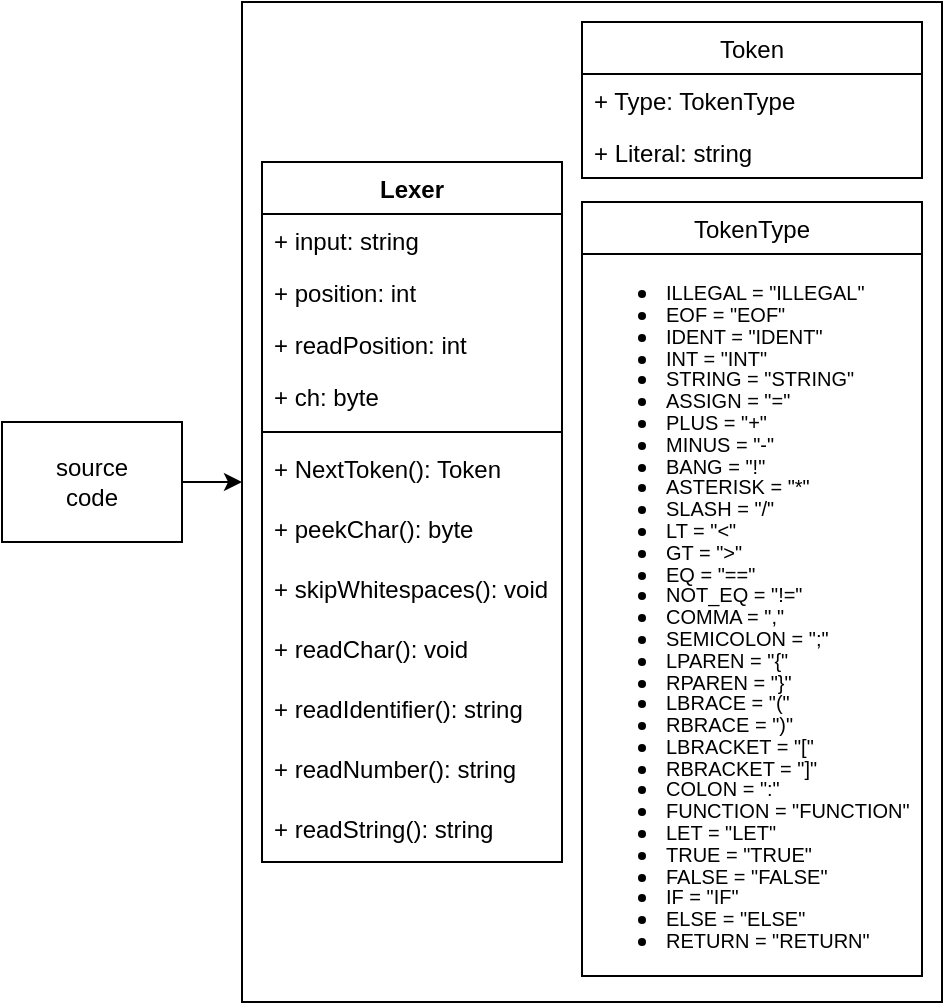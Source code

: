 <mxfile version="15.6.3" type="github">
  <diagram id="4AThORxVZcJ4zeDrusvJ" name="Page-1">
    <mxGraphModel dx="1038" dy="547" grid="1" gridSize="10" guides="1" tooltips="1" connect="1" arrows="1" fold="1" page="1" pageScale="1" pageWidth="827" pageHeight="1169" math="0" shadow="0">
      <root>
        <mxCell id="0" />
        <mxCell id="1" parent="0" />
        <mxCell id="o_SGnGbDhmQAraUmnpOO-2" value="" style="rounded=0;whiteSpace=wrap;html=1;" vertex="1" parent="1">
          <mxGeometry x="30" y="230" width="90" height="60" as="geometry" />
        </mxCell>
        <mxCell id="o_SGnGbDhmQAraUmnpOO-3" value="source code" style="text;html=1;strokeColor=none;fillColor=none;align=center;verticalAlign=middle;whiteSpace=wrap;rounded=0;" vertex="1" parent="1">
          <mxGeometry x="45" y="245" width="60" height="30" as="geometry" />
        </mxCell>
        <mxCell id="o_SGnGbDhmQAraUmnpOO-4" value="" style="endArrow=classic;html=1;rounded=0;exitX=1;exitY=0.5;exitDx=0;exitDy=0;" edge="1" parent="1" source="o_SGnGbDhmQAraUmnpOO-2">
          <mxGeometry width="50" height="50" relative="1" as="geometry">
            <mxPoint x="390" y="290" as="sourcePoint" />
            <mxPoint x="150" y="260" as="targetPoint" />
          </mxGeometry>
        </mxCell>
        <mxCell id="o_SGnGbDhmQAraUmnpOO-5" value="" style="rounded=0;whiteSpace=wrap;html=1;" vertex="1" parent="1">
          <mxGeometry x="150" y="20" width="350" height="500" as="geometry" />
        </mxCell>
        <mxCell id="o_SGnGbDhmQAraUmnpOO-6" value="Lexer" style="swimlane;fontStyle=1;align=center;verticalAlign=top;childLayout=stackLayout;horizontal=1;startSize=26;horizontalStack=0;resizeParent=1;resizeParentMax=0;resizeLast=0;collapsible=1;marginBottom=0;" vertex="1" parent="1">
          <mxGeometry x="160" y="100" width="150" height="350" as="geometry" />
        </mxCell>
        <mxCell id="o_SGnGbDhmQAraUmnpOO-7" value="+ input: string" style="text;strokeColor=none;fillColor=none;align=left;verticalAlign=top;spacingLeft=4;spacingRight=4;overflow=hidden;rotatable=0;points=[[0,0.5],[1,0.5]];portConstraint=eastwest;" vertex="1" parent="o_SGnGbDhmQAraUmnpOO-6">
          <mxGeometry y="26" width="150" height="26" as="geometry" />
        </mxCell>
        <mxCell id="o_SGnGbDhmQAraUmnpOO-10" value="+ position: int" style="text;strokeColor=none;fillColor=none;align=left;verticalAlign=top;spacingLeft=4;spacingRight=4;overflow=hidden;rotatable=0;points=[[0,0.5],[1,0.5]];portConstraint=eastwest;" vertex="1" parent="o_SGnGbDhmQAraUmnpOO-6">
          <mxGeometry y="52" width="150" height="26" as="geometry" />
        </mxCell>
        <mxCell id="o_SGnGbDhmQAraUmnpOO-12" value="+ readPosition: int" style="text;strokeColor=none;fillColor=none;align=left;verticalAlign=top;spacingLeft=4;spacingRight=4;overflow=hidden;rotatable=0;points=[[0,0.5],[1,0.5]];portConstraint=eastwest;" vertex="1" parent="o_SGnGbDhmQAraUmnpOO-6">
          <mxGeometry y="78" width="150" height="26" as="geometry" />
        </mxCell>
        <mxCell id="o_SGnGbDhmQAraUmnpOO-11" value="+ ch: byte" style="text;strokeColor=none;fillColor=none;align=left;verticalAlign=top;spacingLeft=4;spacingRight=4;overflow=hidden;rotatable=0;points=[[0,0.5],[1,0.5]];portConstraint=eastwest;" vertex="1" parent="o_SGnGbDhmQAraUmnpOO-6">
          <mxGeometry y="104" width="150" height="26" as="geometry" />
        </mxCell>
        <mxCell id="o_SGnGbDhmQAraUmnpOO-8" value="" style="line;strokeWidth=1;fillColor=none;align=left;verticalAlign=middle;spacingTop=-1;spacingLeft=3;spacingRight=3;rotatable=0;labelPosition=right;points=[];portConstraint=eastwest;" vertex="1" parent="o_SGnGbDhmQAraUmnpOO-6">
          <mxGeometry y="130" width="150" height="10" as="geometry" />
        </mxCell>
        <mxCell id="o_SGnGbDhmQAraUmnpOO-9" value="+ NextToken(): Token" style="text;strokeColor=none;fillColor=none;align=left;verticalAlign=top;spacingLeft=4;spacingRight=4;overflow=hidden;rotatable=0;points=[[0,0.5],[1,0.5]];portConstraint=eastwest;" vertex="1" parent="o_SGnGbDhmQAraUmnpOO-6">
          <mxGeometry y="140" width="150" height="30" as="geometry" />
        </mxCell>
        <mxCell id="o_SGnGbDhmQAraUmnpOO-37" value="+ peekChar(): byte" style="text;strokeColor=none;fillColor=none;align=left;verticalAlign=top;spacingLeft=4;spacingRight=4;overflow=hidden;rotatable=0;points=[[0,0.5],[1,0.5]];portConstraint=eastwest;" vertex="1" parent="o_SGnGbDhmQAraUmnpOO-6">
          <mxGeometry y="170" width="150" height="30" as="geometry" />
        </mxCell>
        <mxCell id="o_SGnGbDhmQAraUmnpOO-42" value="+ skipWhitespaces(): void" style="text;strokeColor=none;fillColor=none;align=left;verticalAlign=top;spacingLeft=4;spacingRight=4;overflow=hidden;rotatable=0;points=[[0,0.5],[1,0.5]];portConstraint=eastwest;" vertex="1" parent="o_SGnGbDhmQAraUmnpOO-6">
          <mxGeometry y="200" width="150" height="30" as="geometry" />
        </mxCell>
        <mxCell id="o_SGnGbDhmQAraUmnpOO-38" value="+ readChar(): void" style="text;strokeColor=none;fillColor=none;align=left;verticalAlign=top;spacingLeft=4;spacingRight=4;overflow=hidden;rotatable=0;points=[[0,0.5],[1,0.5]];portConstraint=eastwest;" vertex="1" parent="o_SGnGbDhmQAraUmnpOO-6">
          <mxGeometry y="230" width="150" height="30" as="geometry" />
        </mxCell>
        <mxCell id="o_SGnGbDhmQAraUmnpOO-39" value="+ readIdentifier(): string" style="text;strokeColor=none;fillColor=none;align=left;verticalAlign=top;spacingLeft=4;spacingRight=4;overflow=hidden;rotatable=0;points=[[0,0.5],[1,0.5]];portConstraint=eastwest;" vertex="1" parent="o_SGnGbDhmQAraUmnpOO-6">
          <mxGeometry y="260" width="150" height="30" as="geometry" />
        </mxCell>
        <mxCell id="o_SGnGbDhmQAraUmnpOO-40" value="+ readNumber(): string" style="text;strokeColor=none;fillColor=none;align=left;verticalAlign=top;spacingLeft=4;spacingRight=4;overflow=hidden;rotatable=0;points=[[0,0.5],[1,0.5]];portConstraint=eastwest;" vertex="1" parent="o_SGnGbDhmQAraUmnpOO-6">
          <mxGeometry y="290" width="150" height="30" as="geometry" />
        </mxCell>
        <mxCell id="o_SGnGbDhmQAraUmnpOO-41" value="+ readString(): string" style="text;strokeColor=none;fillColor=none;align=left;verticalAlign=top;spacingLeft=4;spacingRight=4;overflow=hidden;rotatable=0;points=[[0,0.5],[1,0.5]];portConstraint=eastwest;" vertex="1" parent="o_SGnGbDhmQAraUmnpOO-6">
          <mxGeometry y="320" width="150" height="30" as="geometry" />
        </mxCell>
        <mxCell id="o_SGnGbDhmQAraUmnpOO-13" value="Token" style="swimlane;fontStyle=0;childLayout=stackLayout;horizontal=1;startSize=26;fillColor=none;horizontalStack=0;resizeParent=1;resizeParentMax=0;resizeLast=0;collapsible=1;marginBottom=0;" vertex="1" parent="1">
          <mxGeometry x="320" y="30" width="170" height="78" as="geometry">
            <mxRectangle x="320" y="108" width="150" height="26" as="alternateBounds" />
          </mxGeometry>
        </mxCell>
        <mxCell id="o_SGnGbDhmQAraUmnpOO-14" value="+ Type: TokenType" style="text;strokeColor=none;fillColor=none;align=left;verticalAlign=top;spacingLeft=4;spacingRight=4;overflow=hidden;rotatable=0;points=[[0,0.5],[1,0.5]];portConstraint=eastwest;" vertex="1" parent="o_SGnGbDhmQAraUmnpOO-13">
          <mxGeometry y="26" width="170" height="26" as="geometry" />
        </mxCell>
        <mxCell id="o_SGnGbDhmQAraUmnpOO-15" value="+ Literal: string" style="text;strokeColor=none;fillColor=none;align=left;verticalAlign=top;spacingLeft=4;spacingRight=4;overflow=hidden;rotatable=0;points=[[0,0.5],[1,0.5]];portConstraint=eastwest;" vertex="1" parent="o_SGnGbDhmQAraUmnpOO-13">
          <mxGeometry y="52" width="170" height="26" as="geometry" />
        </mxCell>
        <mxCell id="o_SGnGbDhmQAraUmnpOO-33" value="TokenType" style="swimlane;fontStyle=0;childLayout=stackLayout;horizontal=1;startSize=26;fillColor=none;horizontalStack=0;resizeParent=1;resizeParentMax=0;resizeLast=0;collapsible=1;marginBottom=0;" vertex="1" parent="1">
          <mxGeometry x="320" y="120" width="170" height="387" as="geometry" />
        </mxCell>
        <mxCell id="o_SGnGbDhmQAraUmnpOO-32" value="&lt;ul style=&quot;line-height: 0.9&quot;&gt;&lt;li&gt;&lt;span style=&quot;font-size: 10px&quot;&gt;ILLEGAL = &quot;ILLEGAL&quot;&lt;/span&gt;&lt;/li&gt;&lt;li&gt;&lt;span style=&quot;font-size: 10px&quot;&gt;EOF = &quot;EOF&quot;&lt;/span&gt;&lt;/li&gt;&lt;li&gt;&lt;span style=&quot;font-size: 10px&quot;&gt;IDENT = &quot;IDENT&quot;&lt;/span&gt;&lt;/li&gt;&lt;li&gt;&lt;span style=&quot;font-size: 10px&quot;&gt;INT = &quot;INT&quot;&lt;/span&gt;&lt;/li&gt;&lt;li&gt;&lt;span style=&quot;font-size: 10px&quot;&gt;STRING = &quot;STRING&quot;&lt;/span&gt;&lt;/li&gt;&lt;li&gt;&lt;span style=&quot;font-size: 10px&quot;&gt;ASSIGN = &quot;=&quot;&lt;/span&gt;&lt;/li&gt;&lt;li&gt;&lt;span style=&quot;font-size: 10px&quot;&gt;PLUS = &quot;+&quot;&lt;/span&gt;&lt;/li&gt;&lt;li&gt;&lt;span style=&quot;font-size: 10px&quot;&gt;MINUS = &quot;-&quot;&lt;/span&gt;&lt;/li&gt;&lt;li&gt;&lt;span style=&quot;font-size: 10px&quot;&gt;BANG = &quot;!&quot;&lt;/span&gt;&lt;/li&gt;&lt;li&gt;&lt;span style=&quot;font-size: 10px&quot;&gt;ASTERISK = &quot;*&quot;&lt;/span&gt;&lt;/li&gt;&lt;li&gt;&lt;span style=&quot;font-size: 10px&quot;&gt;SLASH = &quot;/&quot;&lt;/span&gt;&lt;/li&gt;&lt;li&gt;&lt;span style=&quot;font-size: 10px&quot;&gt;LT = &quot;&amp;lt;&quot;&lt;/span&gt;&lt;/li&gt;&lt;li&gt;&lt;span style=&quot;font-size: 10px&quot;&gt;GT = &quot;&amp;gt;&quot;&lt;/span&gt;&lt;/li&gt;&lt;li&gt;&lt;span style=&quot;font-size: 10px&quot;&gt;EQ = &quot;==&quot;&lt;/span&gt;&lt;/li&gt;&lt;li&gt;&lt;span style=&quot;font-size: 10px&quot;&gt;NOT_EQ = &quot;!=&quot;&lt;/span&gt;&lt;/li&gt;&lt;li&gt;&lt;span style=&quot;font-size: 10px&quot;&gt;COMMA = &quot;,&quot;&lt;/span&gt;&lt;/li&gt;&lt;li&gt;&lt;span style=&quot;font-size: 10px&quot;&gt;SEMICOLON = &quot;;&quot;&lt;/span&gt;&lt;/li&gt;&lt;li&gt;&lt;span style=&quot;font-size: 10px&quot;&gt;LPAREN = &quot;{&quot;&lt;/span&gt;&lt;/li&gt;&lt;li&gt;&lt;span style=&quot;font-size: 10px&quot;&gt;RPAREN = &quot;}&quot;&lt;/span&gt;&lt;/li&gt;&lt;li&gt;&lt;span style=&quot;font-size: 10px&quot;&gt;LBRACE = &quot;(&quot;&lt;/span&gt;&lt;/li&gt;&lt;li&gt;&lt;span style=&quot;font-size: 10px&quot;&gt;RBRACE = &quot;)&quot;&lt;/span&gt;&lt;/li&gt;&lt;li&gt;&lt;span style=&quot;font-size: 10px&quot;&gt;LBRACKET = &quot;[&quot;&lt;/span&gt;&lt;/li&gt;&lt;li&gt;&lt;span style=&quot;font-size: 10px&quot;&gt;RBRACKET = &quot;]&quot;&lt;/span&gt;&lt;/li&gt;&lt;li&gt;&lt;span style=&quot;font-size: 10px&quot;&gt;COLON = &quot;:&quot;&lt;/span&gt;&lt;/li&gt;&lt;li&gt;&lt;span style=&quot;font-size: 10px&quot;&gt;FUNCTION = &quot;FUNCTION&quot;&lt;/span&gt;&lt;/li&gt;&lt;li&gt;&lt;span style=&quot;font-size: 10px&quot;&gt;LET = &quot;LET&quot;&lt;/span&gt;&lt;/li&gt;&lt;li&gt;&lt;span style=&quot;font-size: 10px&quot;&gt;TRUE = &quot;TRUE&quot;&lt;/span&gt;&lt;/li&gt;&lt;li&gt;&lt;span style=&quot;font-size: 10px&quot;&gt;FALSE = &quot;FALSE&quot;&lt;/span&gt;&lt;/li&gt;&lt;li&gt;&lt;span style=&quot;font-size: 10px&quot;&gt;IF = &quot;IF&quot;&lt;/span&gt;&lt;/li&gt;&lt;li&gt;&lt;span style=&quot;font-size: 10px&quot;&gt;ELSE = &quot;ELSE&quot;&lt;/span&gt;&lt;/li&gt;&lt;li&gt;&lt;span style=&quot;font-size: 10px&quot;&gt;RETURN = &quot;RETURN&quot;&lt;/span&gt;&lt;/li&gt;&lt;/ul&gt;" style="text;html=1;strokeColor=none;fillColor=none;align=left;verticalAlign=middle;whiteSpace=wrap;rounded=0;" vertex="1" parent="o_SGnGbDhmQAraUmnpOO-33">
          <mxGeometry y="26" width="170" height="361" as="geometry" />
        </mxCell>
      </root>
    </mxGraphModel>
  </diagram>
</mxfile>

